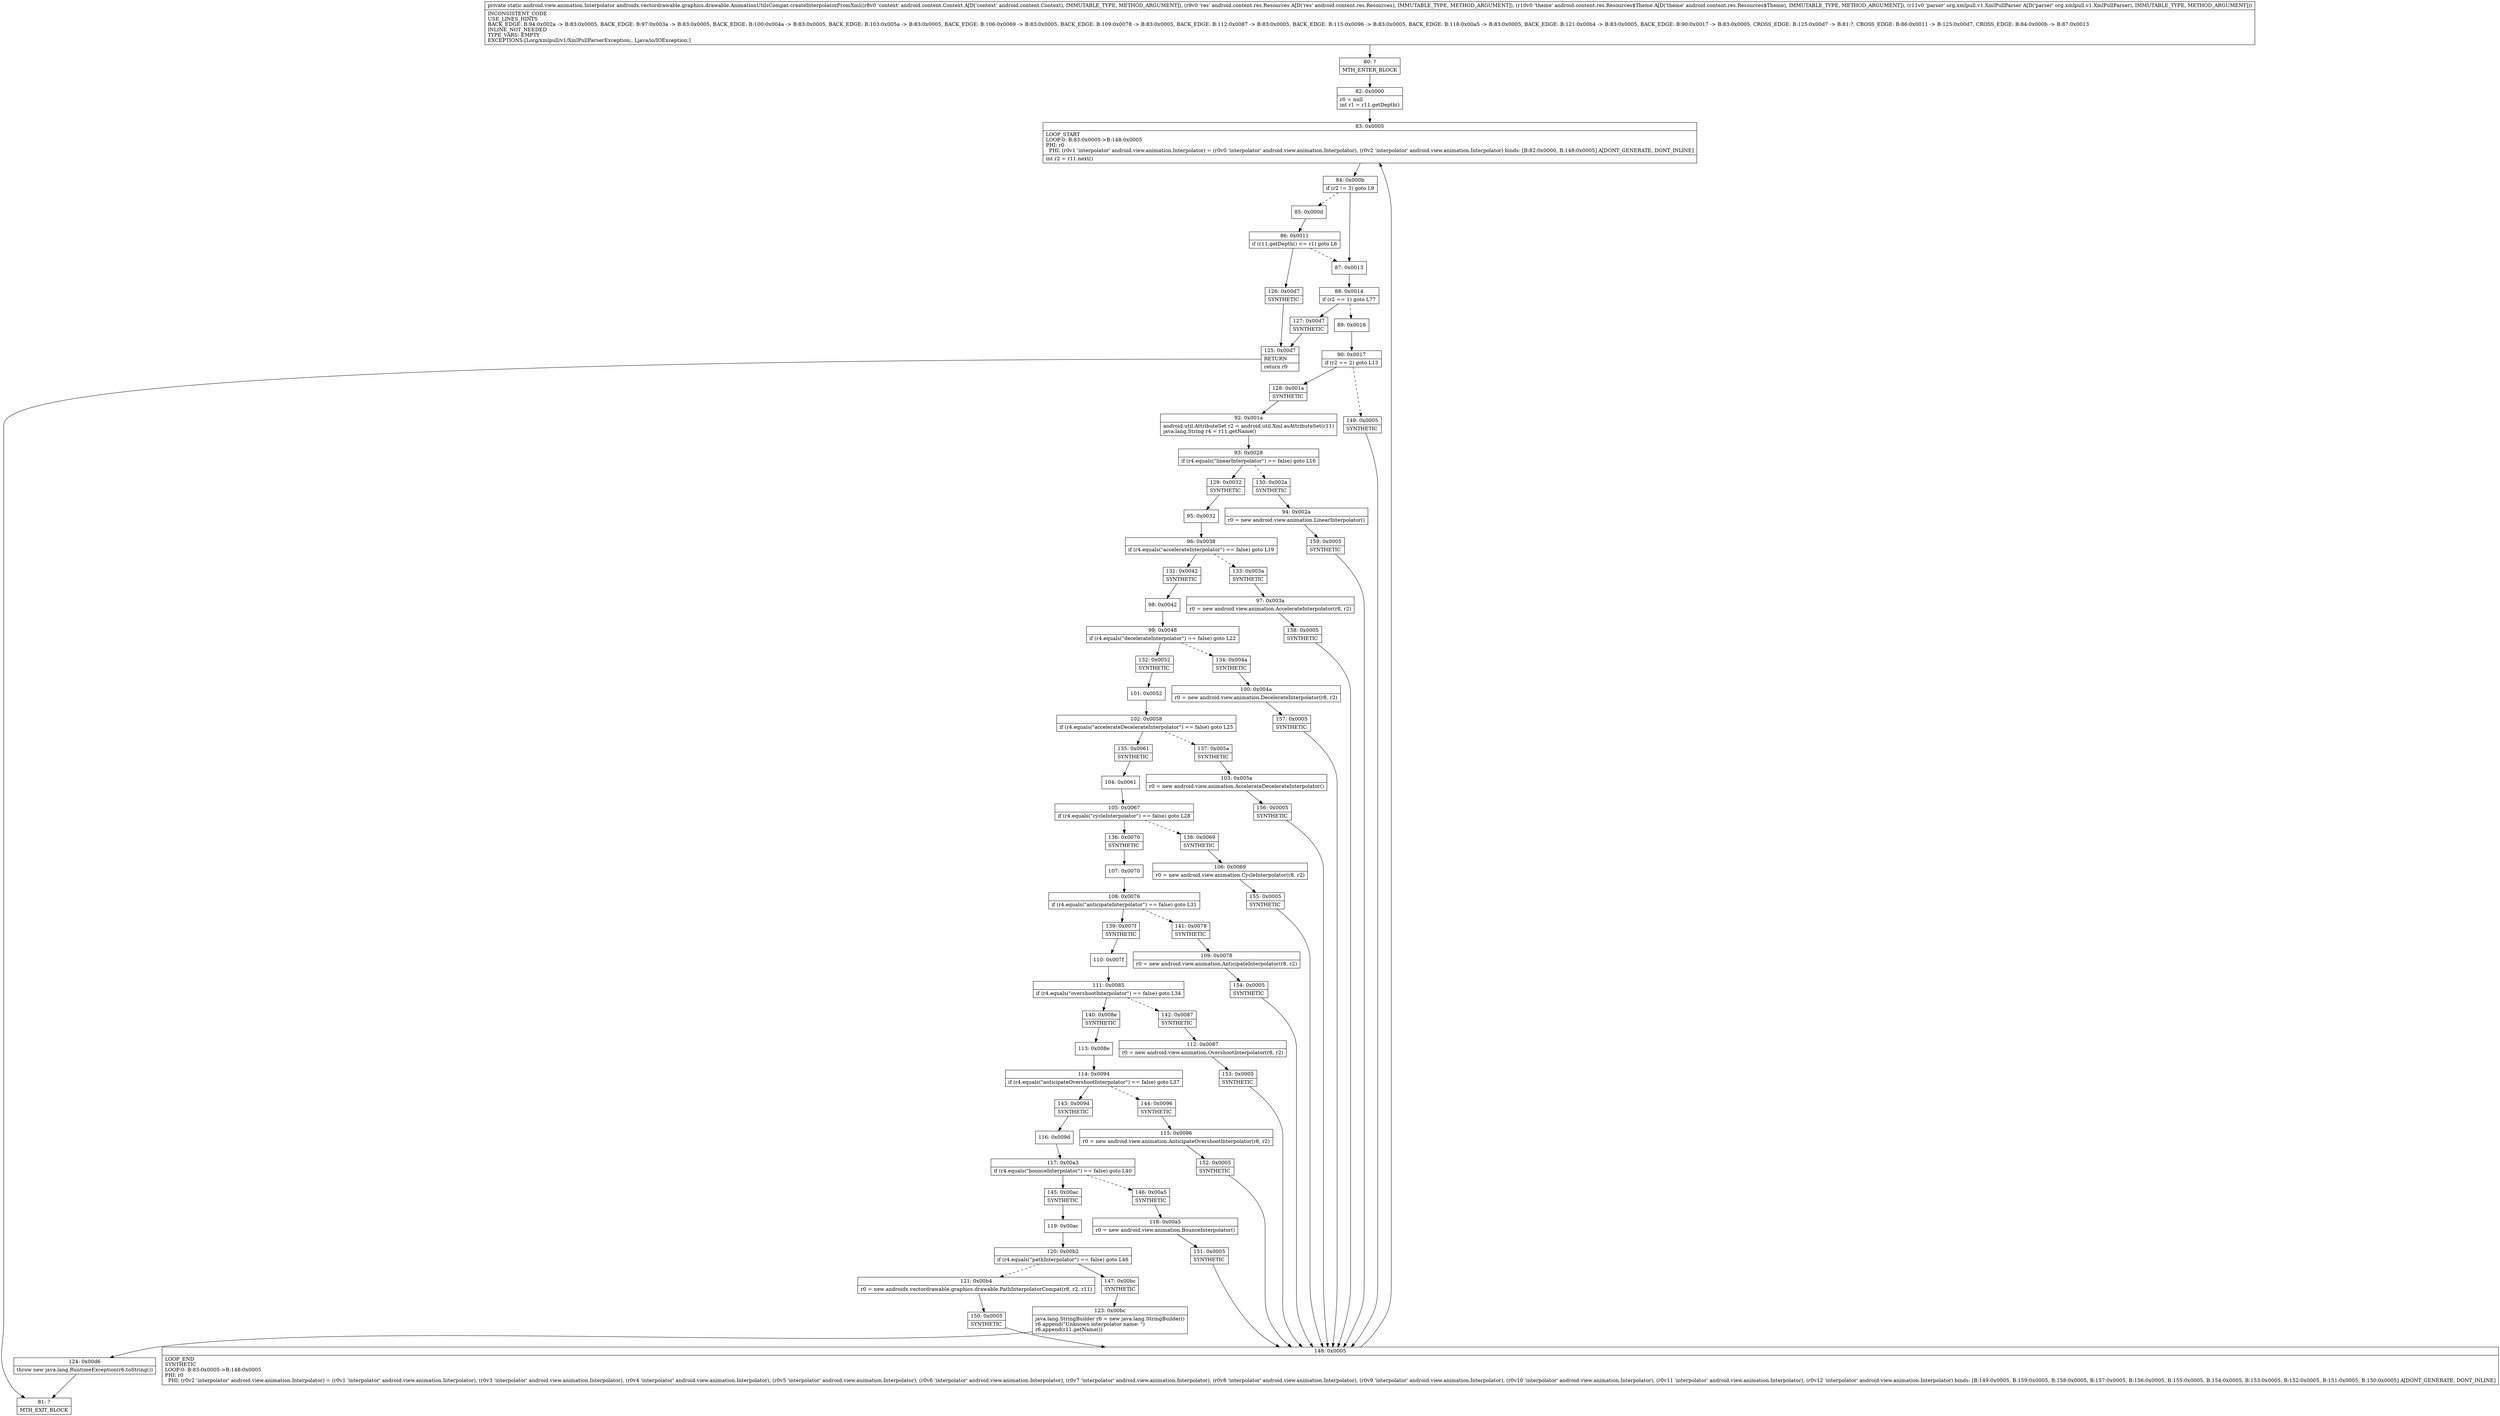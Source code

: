 digraph "CFG forandroidx.vectordrawable.graphics.drawable.AnimationUtilsCompat.createInterpolatorFromXml(Landroid\/content\/Context;Landroid\/content\/res\/Resources;Landroid\/content\/res\/Resources$Theme;Lorg\/xmlpull\/v1\/XmlPullParser;)Landroid\/view\/animation\/Interpolator;" {
Node_80 [shape=record,label="{80\:\ ?|MTH_ENTER_BLOCK\l}"];
Node_82 [shape=record,label="{82\:\ 0x0000|r0 = null\lint r1 = r11.getDepth()\l}"];
Node_83 [shape=record,label="{83\:\ 0x0005|LOOP_START\lLOOP:0: B:83:0x0005\-\>B:148:0x0005\lPHI: r0 \l  PHI: (r0v1 'interpolator' android.view.animation.Interpolator) = (r0v0 'interpolator' android.view.animation.Interpolator), (r0v2 'interpolator' android.view.animation.Interpolator) binds: [B:82:0x0000, B:148:0x0005] A[DONT_GENERATE, DONT_INLINE]\l|int r2 = r11.next()\l}"];
Node_84 [shape=record,label="{84\:\ 0x000b|if (r2 != 3) goto L9\l}"];
Node_85 [shape=record,label="{85\:\ 0x000d}"];
Node_86 [shape=record,label="{86\:\ 0x0011|if (r11.getDepth() \<= r1) goto L6\l}"];
Node_126 [shape=record,label="{126\:\ 0x00d7|SYNTHETIC\l}"];
Node_125 [shape=record,label="{125\:\ 0x00d7|RETURN\l|return r0\l}"];
Node_81 [shape=record,label="{81\:\ ?|MTH_EXIT_BLOCK\l}"];
Node_87 [shape=record,label="{87\:\ 0x0013}"];
Node_88 [shape=record,label="{88\:\ 0x0014|if (r2 == 1) goto L77\l}"];
Node_89 [shape=record,label="{89\:\ 0x0016}"];
Node_90 [shape=record,label="{90\:\ 0x0017|if (r2 == 2) goto L13\l}"];
Node_128 [shape=record,label="{128\:\ 0x001a|SYNTHETIC\l}"];
Node_92 [shape=record,label="{92\:\ 0x001a|android.util.AttributeSet r2 = android.util.Xml.asAttributeSet(r11)\ljava.lang.String r4 = r11.getName()\l}"];
Node_93 [shape=record,label="{93\:\ 0x0028|if (r4.equals(\"linearInterpolator\") == false) goto L16\l}"];
Node_129 [shape=record,label="{129\:\ 0x0032|SYNTHETIC\l}"];
Node_95 [shape=record,label="{95\:\ 0x0032}"];
Node_96 [shape=record,label="{96\:\ 0x0038|if (r4.equals(\"accelerateInterpolator\") == false) goto L19\l}"];
Node_131 [shape=record,label="{131\:\ 0x0042|SYNTHETIC\l}"];
Node_98 [shape=record,label="{98\:\ 0x0042}"];
Node_99 [shape=record,label="{99\:\ 0x0048|if (r4.equals(\"decelerateInterpolator\") == false) goto L22\l}"];
Node_132 [shape=record,label="{132\:\ 0x0052|SYNTHETIC\l}"];
Node_101 [shape=record,label="{101\:\ 0x0052}"];
Node_102 [shape=record,label="{102\:\ 0x0058|if (r4.equals(\"accelerateDecelerateInterpolator\") == false) goto L25\l}"];
Node_135 [shape=record,label="{135\:\ 0x0061|SYNTHETIC\l}"];
Node_104 [shape=record,label="{104\:\ 0x0061}"];
Node_105 [shape=record,label="{105\:\ 0x0067|if (r4.equals(\"cycleInterpolator\") == false) goto L28\l}"];
Node_136 [shape=record,label="{136\:\ 0x0070|SYNTHETIC\l}"];
Node_107 [shape=record,label="{107\:\ 0x0070}"];
Node_108 [shape=record,label="{108\:\ 0x0076|if (r4.equals(\"anticipateInterpolator\") == false) goto L31\l}"];
Node_139 [shape=record,label="{139\:\ 0x007f|SYNTHETIC\l}"];
Node_110 [shape=record,label="{110\:\ 0x007f}"];
Node_111 [shape=record,label="{111\:\ 0x0085|if (r4.equals(\"overshootInterpolator\") == false) goto L34\l}"];
Node_140 [shape=record,label="{140\:\ 0x008e|SYNTHETIC\l}"];
Node_113 [shape=record,label="{113\:\ 0x008e}"];
Node_114 [shape=record,label="{114\:\ 0x0094|if (r4.equals(\"anticipateOvershootInterpolator\") == false) goto L37\l}"];
Node_143 [shape=record,label="{143\:\ 0x009d|SYNTHETIC\l}"];
Node_116 [shape=record,label="{116\:\ 0x009d}"];
Node_117 [shape=record,label="{117\:\ 0x00a3|if (r4.equals(\"bounceInterpolator\") == false) goto L40\l}"];
Node_145 [shape=record,label="{145\:\ 0x00ac|SYNTHETIC\l}"];
Node_119 [shape=record,label="{119\:\ 0x00ac}"];
Node_120 [shape=record,label="{120\:\ 0x00b2|if (r4.equals(\"pathInterpolator\") == false) goto L46\l}"];
Node_121 [shape=record,label="{121\:\ 0x00b4|r0 = new androidx.vectordrawable.graphics.drawable.PathInterpolatorCompat(r8, r2, r11)\l}"];
Node_150 [shape=record,label="{150\:\ 0x0005|SYNTHETIC\l}"];
Node_148 [shape=record,label="{148\:\ 0x0005|LOOP_END\lSYNTHETIC\lLOOP:0: B:83:0x0005\-\>B:148:0x0005\lPHI: r0 \l  PHI: (r0v2 'interpolator' android.view.animation.Interpolator) = (r0v1 'interpolator' android.view.animation.Interpolator), (r0v3 'interpolator' android.view.animation.Interpolator), (r0v4 'interpolator' android.view.animation.Interpolator), (r0v5 'interpolator' android.view.animation.Interpolator), (r0v6 'interpolator' android.view.animation.Interpolator), (r0v7 'interpolator' android.view.animation.Interpolator), (r0v8 'interpolator' android.view.animation.Interpolator), (r0v9 'interpolator' android.view.animation.Interpolator), (r0v10 'interpolator' android.view.animation.Interpolator), (r0v11 'interpolator' android.view.animation.Interpolator), (r0v12 'interpolator' android.view.animation.Interpolator) binds: [B:149:0x0005, B:159:0x0005, B:158:0x0005, B:157:0x0005, B:156:0x0005, B:155:0x0005, B:154:0x0005, B:153:0x0005, B:152:0x0005, B:151:0x0005, B:150:0x0005] A[DONT_GENERATE, DONT_INLINE]\l}"];
Node_147 [shape=record,label="{147\:\ 0x00bc|SYNTHETIC\l}"];
Node_123 [shape=record,label="{123\:\ 0x00bc|java.lang.StringBuilder r6 = new java.lang.StringBuilder()\lr6.append(\"Unknown interpolator name: \")\lr6.append(r11.getName())\l}"];
Node_124 [shape=record,label="{124\:\ 0x00d6|throw new java.lang.RuntimeException(r6.toString())\l}"];
Node_146 [shape=record,label="{146\:\ 0x00a5|SYNTHETIC\l}"];
Node_118 [shape=record,label="{118\:\ 0x00a5|r0 = new android.view.animation.BounceInterpolator()\l}"];
Node_151 [shape=record,label="{151\:\ 0x0005|SYNTHETIC\l}"];
Node_144 [shape=record,label="{144\:\ 0x0096|SYNTHETIC\l}"];
Node_115 [shape=record,label="{115\:\ 0x0096|r0 = new android.view.animation.AnticipateOvershootInterpolator(r8, r2)\l}"];
Node_152 [shape=record,label="{152\:\ 0x0005|SYNTHETIC\l}"];
Node_142 [shape=record,label="{142\:\ 0x0087|SYNTHETIC\l}"];
Node_112 [shape=record,label="{112\:\ 0x0087|r0 = new android.view.animation.OvershootInterpolator(r8, r2)\l}"];
Node_153 [shape=record,label="{153\:\ 0x0005|SYNTHETIC\l}"];
Node_141 [shape=record,label="{141\:\ 0x0078|SYNTHETIC\l}"];
Node_109 [shape=record,label="{109\:\ 0x0078|r0 = new android.view.animation.AnticipateInterpolator(r8, r2)\l}"];
Node_154 [shape=record,label="{154\:\ 0x0005|SYNTHETIC\l}"];
Node_138 [shape=record,label="{138\:\ 0x0069|SYNTHETIC\l}"];
Node_106 [shape=record,label="{106\:\ 0x0069|r0 = new android.view.animation.CycleInterpolator(r8, r2)\l}"];
Node_155 [shape=record,label="{155\:\ 0x0005|SYNTHETIC\l}"];
Node_137 [shape=record,label="{137\:\ 0x005a|SYNTHETIC\l}"];
Node_103 [shape=record,label="{103\:\ 0x005a|r0 = new android.view.animation.AccelerateDecelerateInterpolator()\l}"];
Node_156 [shape=record,label="{156\:\ 0x0005|SYNTHETIC\l}"];
Node_134 [shape=record,label="{134\:\ 0x004a|SYNTHETIC\l}"];
Node_100 [shape=record,label="{100\:\ 0x004a|r0 = new android.view.animation.DecelerateInterpolator(r8, r2)\l}"];
Node_157 [shape=record,label="{157\:\ 0x0005|SYNTHETIC\l}"];
Node_133 [shape=record,label="{133\:\ 0x003a|SYNTHETIC\l}"];
Node_97 [shape=record,label="{97\:\ 0x003a|r0 = new android.view.animation.AccelerateInterpolator(r8, r2)\l}"];
Node_158 [shape=record,label="{158\:\ 0x0005|SYNTHETIC\l}"];
Node_130 [shape=record,label="{130\:\ 0x002a|SYNTHETIC\l}"];
Node_94 [shape=record,label="{94\:\ 0x002a|r0 = new android.view.animation.LinearInterpolator()\l}"];
Node_159 [shape=record,label="{159\:\ 0x0005|SYNTHETIC\l}"];
Node_149 [shape=record,label="{149\:\ 0x0005|SYNTHETIC\l}"];
Node_127 [shape=record,label="{127\:\ 0x00d7|SYNTHETIC\l}"];
MethodNode[shape=record,label="{private static android.view.animation.Interpolator androidx.vectordrawable.graphics.drawable.AnimationUtilsCompat.createInterpolatorFromXml((r8v0 'context' android.content.Context A[D('context' android.content.Context), IMMUTABLE_TYPE, METHOD_ARGUMENT]), (r9v0 'res' android.content.res.Resources A[D('res' android.content.res.Resources), IMMUTABLE_TYPE, METHOD_ARGUMENT]), (r10v0 'theme' android.content.res.Resources$Theme A[D('theme' android.content.res.Resources$Theme), IMMUTABLE_TYPE, METHOD_ARGUMENT]), (r11v0 'parser' org.xmlpull.v1.XmlPullParser A[D('parser' org.xmlpull.v1.XmlPullParser), IMMUTABLE_TYPE, METHOD_ARGUMENT]))  | INCONSISTENT_CODE\lUSE_LINES_HINTS\lBACK_EDGE: B:94:0x002a \-\> B:83:0x0005, BACK_EDGE: B:97:0x003a \-\> B:83:0x0005, BACK_EDGE: B:100:0x004a \-\> B:83:0x0005, BACK_EDGE: B:103:0x005a \-\> B:83:0x0005, BACK_EDGE: B:106:0x0069 \-\> B:83:0x0005, BACK_EDGE: B:109:0x0078 \-\> B:83:0x0005, BACK_EDGE: B:112:0x0087 \-\> B:83:0x0005, BACK_EDGE: B:115:0x0096 \-\> B:83:0x0005, BACK_EDGE: B:118:0x00a5 \-\> B:83:0x0005, BACK_EDGE: B:121:0x00b4 \-\> B:83:0x0005, BACK_EDGE: B:90:0x0017 \-\> B:83:0x0005, CROSS_EDGE: B:125:0x00d7 \-\> B:81:?, CROSS_EDGE: B:86:0x0011 \-\> B:125:0x00d7, CROSS_EDGE: B:84:0x000b \-\> B:87:0x0013\lINLINE_NOT_NEEDED\lTYPE_VARS: EMPTY\lEXCEPTIONS:[Lorg\/xmlpull\/v1\/XmlPullParserException;, Ljava\/io\/IOException;]\l}"];
MethodNode -> Node_80;Node_80 -> Node_82;
Node_82 -> Node_83;
Node_83 -> Node_84;
Node_84 -> Node_85[style=dashed];
Node_84 -> Node_87;
Node_85 -> Node_86;
Node_86 -> Node_87[style=dashed];
Node_86 -> Node_126;
Node_126 -> Node_125;
Node_125 -> Node_81;
Node_87 -> Node_88;
Node_88 -> Node_89[style=dashed];
Node_88 -> Node_127;
Node_89 -> Node_90;
Node_90 -> Node_128;
Node_90 -> Node_149[style=dashed];
Node_128 -> Node_92;
Node_92 -> Node_93;
Node_93 -> Node_129;
Node_93 -> Node_130[style=dashed];
Node_129 -> Node_95;
Node_95 -> Node_96;
Node_96 -> Node_131;
Node_96 -> Node_133[style=dashed];
Node_131 -> Node_98;
Node_98 -> Node_99;
Node_99 -> Node_132;
Node_99 -> Node_134[style=dashed];
Node_132 -> Node_101;
Node_101 -> Node_102;
Node_102 -> Node_135;
Node_102 -> Node_137[style=dashed];
Node_135 -> Node_104;
Node_104 -> Node_105;
Node_105 -> Node_136;
Node_105 -> Node_138[style=dashed];
Node_136 -> Node_107;
Node_107 -> Node_108;
Node_108 -> Node_139;
Node_108 -> Node_141[style=dashed];
Node_139 -> Node_110;
Node_110 -> Node_111;
Node_111 -> Node_140;
Node_111 -> Node_142[style=dashed];
Node_140 -> Node_113;
Node_113 -> Node_114;
Node_114 -> Node_143;
Node_114 -> Node_144[style=dashed];
Node_143 -> Node_116;
Node_116 -> Node_117;
Node_117 -> Node_145;
Node_117 -> Node_146[style=dashed];
Node_145 -> Node_119;
Node_119 -> Node_120;
Node_120 -> Node_121[style=dashed];
Node_120 -> Node_147;
Node_121 -> Node_150;
Node_150 -> Node_148;
Node_148 -> Node_83;
Node_147 -> Node_123;
Node_123 -> Node_124;
Node_124 -> Node_81;
Node_146 -> Node_118;
Node_118 -> Node_151;
Node_151 -> Node_148;
Node_144 -> Node_115;
Node_115 -> Node_152;
Node_152 -> Node_148;
Node_142 -> Node_112;
Node_112 -> Node_153;
Node_153 -> Node_148;
Node_141 -> Node_109;
Node_109 -> Node_154;
Node_154 -> Node_148;
Node_138 -> Node_106;
Node_106 -> Node_155;
Node_155 -> Node_148;
Node_137 -> Node_103;
Node_103 -> Node_156;
Node_156 -> Node_148;
Node_134 -> Node_100;
Node_100 -> Node_157;
Node_157 -> Node_148;
Node_133 -> Node_97;
Node_97 -> Node_158;
Node_158 -> Node_148;
Node_130 -> Node_94;
Node_94 -> Node_159;
Node_159 -> Node_148;
Node_149 -> Node_148;
Node_127 -> Node_125;
}

